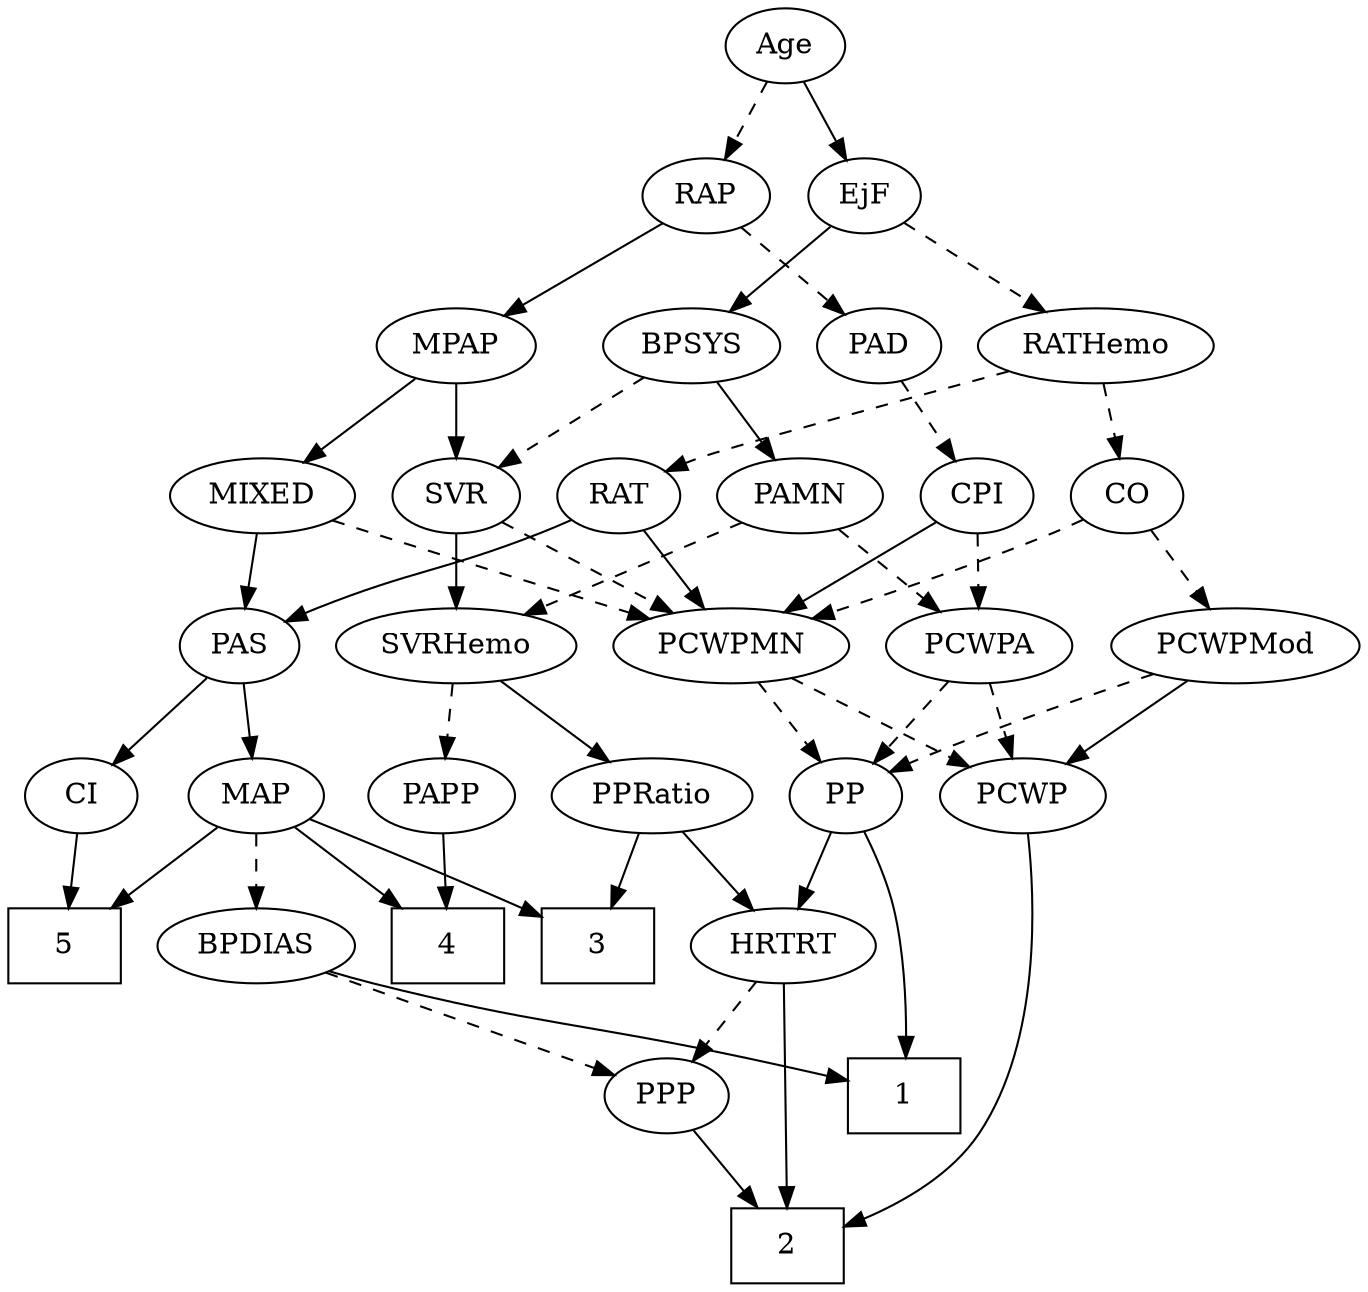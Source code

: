 strict digraph {
	graph [bb="0,0,615.84,612"];
	node [label="\N"];
	1	[height=0.5,
		pos="240,90",
		shape=box,
		width=0.75];
	2	[height=0.5,
		pos="338,18",
		shape=box,
		width=0.75];
	3	[height=0.5,
		pos="512,162",
		shape=box,
		width=0.75];
	4	[height=0.5,
		pos="584,162",
		shape=box,
		width=0.75];
	5	[height=0.5,
		pos="240,162",
		shape=box,
		width=0.75];
	Age	[height=0.5,
		pos="293,594",
		width=0.75];
	EjF	[height=0.5,
		pos="330,522",
		width=0.75];
	Age -> EjF	[pos="e,321.46,539.15 301.58,576.76 306.06,568.28 311.65,557.71 316.68,548.2",
		style=solid];
	RAP	[height=0.5,
		pos="257,522",
		width=0.77632];
	Age -> RAP	[pos="e,265.55,539.63 284.65,576.76 280.35,568.4 275,558.02 270.16,548.61",
		style=dashed];
	BPSYS	[height=0.5,
		pos="436,450",
		width=1.0471];
	EjF -> BPSYS	[pos="e,414.83,464.98 348.46,508.81 364.44,498.26 387.83,482.81 406.41,470.54",
		style=solid];
	RATHemo	[height=0.5,
		pos="243,450",
		width=1.3721];
	EjF -> RATHemo	[pos="e,262.45,466.65 313.22,507.5 301.09,497.74 284.42,484.33 270.37,473.02",
		style=dashed];
	MPAP	[height=0.5,
		pos="345,450",
		width=0.97491];
	RAP -> MPAP	[pos="e,326.87,465.42 273.96,507.5 286.65,497.41 304.25,483.41 318.75,471.88",
		style=solid];
	PAD	[height=0.5,
		pos="147,450",
		width=0.79437];
	RAP -> PAD	[pos="e,166.31,463.29 237.83,508.81 220.43,497.73 194.55,481.26 174.86,468.73",
		style=dashed];
	MIXED	[height=0.5,
		pos="329,378",
		width=1.1193];
	PAS	[height=0.5,
		pos="369,306",
		width=0.75];
	MIXED -> PAS	[pos="e,359.86,322.99 338.47,360.41 343.33,351.92 349.33,341.41 354.73,331.96",
		style=solid];
	PCWPMN	[height=0.5,
		pos="172,306",
		width=1.3902];
	MIXED -> PCWPMN	[pos="e,202.1,320.42 301.29,364.65 276.4,353.55 239.59,337.14 211.6,324.66",
		style=dashed];
	MPAP -> MIXED	[pos="e,332.94,396.28 341.12,432.05 339.34,424.26 337.18,414.82 335.18,406.08",
		style=solid];
	SVR	[height=0.5,
		pos="415,378",
		width=0.77632];
	MPAP -> SVR	[pos="e,400.46,393.54 360.53,433.46 370.12,423.87 382.58,411.42 393.16,400.84",
		style=solid];
	PAMN	[height=0.5,
		pos="497,378",
		width=1.011];
	BPSYS -> PAMN	[pos="e,483.21,394.82 449.84,433.12 457.71,424.08 467.73,412.58 476.5,402.52",
		style=solid];
	BPSYS -> SVR	[pos="e,420.03,395.79 430.91,432.05 428.51,424.06 425.59,414.33 422.92,405.4",
		style=dashed];
	CPI	[height=0.5,
		pos="171,378",
		width=0.75];
	PAD -> CPI	[pos="e,165.24,395.79 152.81,432.05 155.55,424.06 158.88,414.33 161.94,405.4",
		style=dashed];
	CO	[height=0.5,
		pos="98.995,378",
		width=0.75];
	PCWPMod	[height=0.5,
		pos="51.995,306",
		width=1.4443];
	CO -> PCWPMod	[pos="e,63.274,323.8 88.33,361.12 82.607,352.59 75.419,341.89 68.95,332.25",
		style=dashed];
	CO -> PCWPMN	[pos="e,155.2,323.1 113.77,362.83 123.52,353.49 136.52,341.02 147.76,330.24",
		style=dashed];
	MAP	[height=0.5,
		pos="369,234",
		width=0.84854];
	PAS -> MAP	[pos="e,369,252.1 369,287.7 369,279.98 369,270.71 369,262.11",
		style=solid];
	CI	[height=0.5,
		pos="293,234",
		width=0.75];
	PAS -> CI	[pos="e,308.35,249.14 353.62,290.83 342.8,280.87 328.14,267.37 315.94,256.14",
		style=solid];
	PCWPA	[height=0.5,
		pos="282,306",
		width=1.1555];
	PAMN -> PCWPA	[pos="e,313.78,317.75 469.02,366.1 463.4,364 457.53,361.88 452,360 399.68,342.23 385.66,340.74 333,324 329.88,323.01 326.67,321.97 323.44,\
320.92",
		style=dashed];
	SVRHemo	[height=0.5,
		pos="496,306",
		width=1.3902];
	PAMN -> SVRHemo	[pos="e,496.24,324.1 496.75,359.7 496.64,351.98 496.51,342.71 496.38,334.11",
		style=dashed];
	RATHemo -> CO	[pos="e,120.36,389.39 214.55,435.17 189.98,423.23 154.58,406.02 129.45,393.8",
		style=dashed];
	RAT	[height=0.5,
		pos="243,378",
		width=0.75827];
	RATHemo -> RAT	[pos="e,243,396.1 243,431.7 243,423.98 243,414.71 243,406.11",
		style=dashed];
	CPI -> PCWPA	[pos="e,259.34,321.29 190.08,364.97 206.74,354.46 231.25,339 250.76,326.7",
		style=dashed];
	CPI -> PCWPMN	[pos="e,171.75,324.1 171.24,359.7 171.35,351.98 171.49,342.71 171.61,334.11",
		style=solid];
	RAT -> PAS	[pos="e,348.8,318.22 263.24,365.75 284,354.22 316.48,336.18 339.97,323.12",
		style=solid];
	RAT -> PCWPMN	[pos="e,188.42,323.2 228.28,362.5 218.85,353.19 206.38,340.9 195.58,330.25",
		style=solid];
	SVR -> PCWPMN	[pos="e,209.39,318.02 393.37,366.23 388.39,363.99 383.07,361.77 378,360 314.48,337.86 295.99,341.32 231,324 227.16,322.98 223.2,321.9 \
219.23,320.79",
		style=dashed];
	SVR -> SVRHemo	[pos="e,477.47,323.01 431,363.17 442.07,353.6 457.06,340.65 469.85,329.6",
		style=solid];
	PP	[height=0.5,
		pos="221,234",
		width=0.75];
	PCWPMod -> PP	[pos="e,199.77,245.29 85.85,292.18 112.87,281.78 151.6,266.52 185,252 186.8,251.21 188.65,250.39 190.51,249.55",
		style=dashed];
	PCWP	[height=0.5,
		pos="141,234",
		width=0.97491];
	PCWPMod -> PCWP	[pos="e,122.7,249.39 72.191,289.12 84.762,279.23 101.07,266.4 114.65,255.72",
		style=solid];
	PCWPA -> PP	[pos="e,234.23,250.19 267.85,288.76 259.85,279.59 249.72,267.96 240.93,257.88",
		style=dashed];
	PCWPA -> PCWP	[pos="e,165.63,247.23 255.8,292 232.92,280.64 199.57,264.08 174.7,251.74",
		style=dashed];
	PCWPMN -> PP	[pos="e,210.14,250.51 183.61,288.41 189.76,279.62 197.43,268.66 204.22,258.96",
		style=dashed];
	PCWPMN -> PCWP	[pos="e,148.43,251.79 164.49,288.05 160.91,279.97 156.55,270.12 152.56,261.11",
		style=dashed];
	PPRatio	[height=0.5,
		pos="495,234",
		width=1.1013];
	SVRHemo -> PPRatio	[pos="e,495.24,252.1 495.75,287.7 495.64,279.98 495.51,270.71 495.38,262.11",
		style=solid];
	PAPP	[height=0.5,
		pos="584,234",
		width=0.88464];
	SVRHemo -> PAPP	[pos="e,566.2,249.16 515.96,289.12 528.48,279.16 544.73,266.23 558.22,255.51",
		style=dashed];
	BPDIAS	[height=0.5,
		pos="327,162",
		width=1.1735];
	BPDIAS -> 1	[pos="e,261.28,108.13 308.12,145.81 296.8,136.71 282.17,124.94 269.38,114.64",
		style=solid];
	PPP	[height=0.5,
		pos="338,90",
		width=0.75];
	BPDIAS -> PPP	[pos="e,335.31,108.1 329.71,143.7 330.93,135.98 332.38,126.71 333.73,118.11",
		style=dashed];
	MAP -> 3	[pos="e,484.8,176.31 391.65,221.91 414.17,210.89 449.06,193.81 475.49,180.87",
		style=solid];
	MAP -> 4	[pos="e,556.67,176.44 396.72,226.2 430.41,217.64 489.01,201.78 546.99,180.11",
		style=solid];
	MAP -> 5	[pos="e,267.38,177.86 347.11,221.13 327.78,210.63 299.2,195.13 276.42,182.77",
		style=solid];
	MAP -> BPDIAS	[pos="e,336.98,179.63 359.25,216.76 354.19,208.32 347.87,197.8 342.18,188.31",
		style=dashed];
	PP -> 1	[pos="e,224.39,108.23 213.19,216.66 205.63,198.61 196.37,168.81 204,144 207,134.22 212.5,124.62 218.31,116.33",
		style=solid];
	HRTRT	[height=0.5,
		pos="427,162",
		width=1.1013];
	PP -> HRTRT	[pos="e,396.75,173.73 242.08,222.39 246.92,220.14 252.09,217.88 257,216 309.4,195.96 324.59,197.2 378,180 380.94,179.05 383.98,178.05 \
387.04,177.03",
		style=solid];
	PPP -> 2	[pos="e,338,36.104 338,71.697 338,63.983 338,54.712 338,46.112",
		style=solid];
	PPRatio -> 3	[pos="e,507.8,180.28 499.11,216.05 501,208.26 503.3,198.82 505.42,190.08",
		style=solid];
	PPRatio -> HRTRT	[pos="e,442.36,178.82 479.57,217.12 470.7,207.99 459.4,196.36 449.55,186.22",
		style=solid];
	PCWP -> 2	[pos="e,310.82,23.138 143.14,216 148.06,183.71 163.11,113.04 204,72 230.22,45.684 271.1,32.065 300.82,25.267",
		style=solid];
	CI -> 5	[pos="e,253.22,180.46 281.23,217.46 274.82,208.99 266.71,198.29 259.39,188.61",
		style=solid];
	PAPP -> 4	[pos="e,584,180.1 584,215.7 584,207.98 584,198.71 584,190.11",
		style=solid];
	HRTRT -> 2	[pos="e,349.93,36.014 417.52,144.42 407.13,126.41 389.83,96.88 374,72 368.17,62.851 361.56,52.983 355.61,44.271",
		style=solid];
	HRTRT -> PPP	[pos="e,354.74,104.17 408.12,146.15 394.9,135.75 377.1,121.75 362.74,110.46",
		style=dashed];
}
